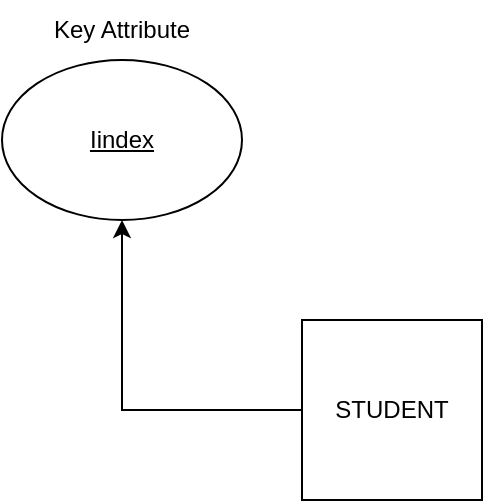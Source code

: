 <mxfile version="22.1.17" type="github">
  <diagram name="Page-1" id="qsIuo9I5N25srC5EdKng">
    <mxGraphModel dx="680" dy="729" grid="1" gridSize="10" guides="1" tooltips="1" connect="1" arrows="1" fold="1" page="1" pageScale="1" pageWidth="850" pageHeight="1100" math="0" shadow="0">
      <root>
        <mxCell id="0" />
        <mxCell id="1" parent="0" />
        <mxCell id="kEIPzWgoJcvQJCMVENKY-3" style="edgeStyle=orthogonalEdgeStyle;rounded=0;orthogonalLoop=1;jettySize=auto;html=1;exitX=0;exitY=0.5;exitDx=0;exitDy=0;" edge="1" parent="1" source="kEIPzWgoJcvQJCMVENKY-1" target="kEIPzWgoJcvQJCMVENKY-2">
          <mxGeometry relative="1" as="geometry" />
        </mxCell>
        <mxCell id="kEIPzWgoJcvQJCMVENKY-1" value="STUDENT" style="whiteSpace=wrap;html=1;aspect=fixed;" vertex="1" parent="1">
          <mxGeometry x="280" y="280" width="90" height="90" as="geometry" />
        </mxCell>
        <mxCell id="kEIPzWgoJcvQJCMVENKY-2" value="&lt;u&gt;Iindex&lt;/u&gt;" style="ellipse;whiteSpace=wrap;html=1;" vertex="1" parent="1">
          <mxGeometry x="130" y="150" width="120" height="80" as="geometry" />
        </mxCell>
        <mxCell id="kEIPzWgoJcvQJCMVENKY-4" value="Key Attribute" style="text;html=1;strokeColor=none;fillColor=none;align=center;verticalAlign=middle;whiteSpace=wrap;rounded=0;" vertex="1" parent="1">
          <mxGeometry x="130" y="120" width="120" height="30" as="geometry" />
        </mxCell>
      </root>
    </mxGraphModel>
  </diagram>
</mxfile>
